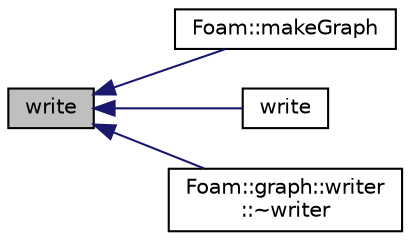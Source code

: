 digraph "write"
{
  bgcolor="transparent";
  edge [fontname="Helvetica",fontsize="10",labelfontname="Helvetica",labelfontsize="10"];
  node [fontname="Helvetica",fontsize="10",shape=record];
  rankdir="LR";
  Node585 [label="write",height=0.2,width=0.4,color="black", fillcolor="grey75", style="filled", fontcolor="black"];
  Node585 -> Node586 [dir="back",color="midnightblue",fontsize="10",style="solid",fontname="Helvetica"];
  Node586 [label="Foam::makeGraph",height=0.2,width=0.4,color="black",URL="$a21851.html#aca1654682cc857e7801b8c595d94206a"];
  Node585 -> Node587 [dir="back",color="midnightblue",fontsize="10",style="solid",fontname="Helvetica"];
  Node587 [label="write",height=0.2,width=0.4,color="black",URL="$a27813.html#a0aa010598d743ca0324ea746c6098a10",tooltip="Write graph to file in given path-name and format. "];
  Node585 -> Node588 [dir="back",color="midnightblue",fontsize="10",style="solid",fontname="Helvetica"];
  Node588 [label="Foam::graph::writer\l::~writer",height=0.2,width=0.4,color="black",URL="$a27821.html#a9d6923f77d39f29d6cb3b20078a8fd84",tooltip="Destructor. "];
}
